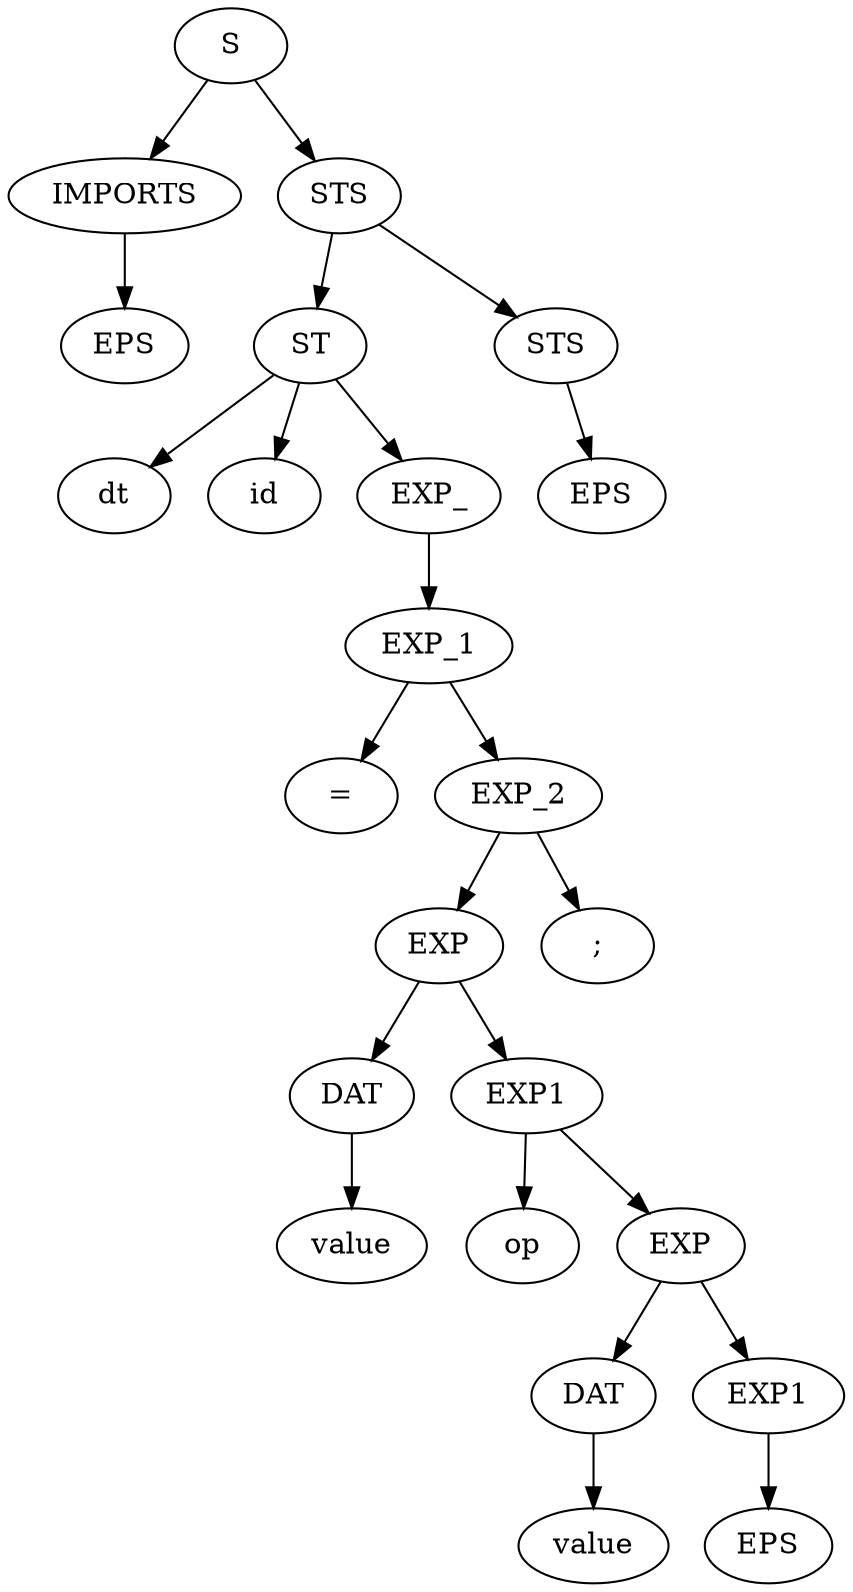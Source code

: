 digraph G {
"0x11f8a60";
"0x11f8a60"[label="S"];
"0x11f8a60" -> "0x11dc1a0";
"0x11dc1a0"[label="IMPORTS"];
"0x11f8a60" -> "0x11f5f90";
"0x11f5f90"[label="STS"];
"0x11dc1a0";
"0x11dc1a0"[label="IMPORTS"];
"0x11dc1a0" -> "0x11d0870";
"0x11d0870"[label="EPS"];
"0x11f5f90";
"0x11f5f90"[label="STS"];
"0x11f5f90" -> "0x11f1de0";
"0x11f1de0"[label="ST"];
"0x11f5f90" -> "0x11f5f10";
"0x11f5f10"[label="STS"];
"0x11f1de0";
"0x11f1de0"[label="ST"];
"0x11f1de0" -> "0x11f5ed0";
"0x11f5ed0"[label="dt"];
"0x11f1de0" -> "0x11f4960";
"0x11f4960"[label="id"];
"0x11f1de0" -> "0x11f0810";
"0x11f0810"[label="EXP_"];
"0x11f0810";
"0x11f0810"[label="EXP_"];
"0x11f0810" -> "0x11edca0";
"0x11edca0"[label="EXP_1"];
"0x11edca0";
"0x11edca0"[label="EXP_1"];
"0x11edca0" -> "0x11f07d0";
"0x11f07d0"[label="="];
"0x11edca0" -> "0xfd7dc0";
"0xfd7dc0"[label="EXP_2"];
"0xfd7dc0";
"0xfd7dc0"[label="EXP_2"];
"0xfd7dc0" -> "0xfd48d0";
"0xfd48d0"[label="EXP"];
"0xfd7dc0" -> "0x11ec710";
"0x11ec710"[label=";"];
"0xfd48d0";
"0xfd48d0"[label="EXP"];
"0xfd48d0" -> "0x11b04d0";
"0x11b04d0"[label="DAT"];
"0xfd48d0" -> "0xfd0bf0";
"0xfd0bf0"[label="EXP1"];
"0x11b04d0";
"0x11b04d0"[label="DAT"];
"0x11b04d0" -> "0x11b0620";
"0x11b0620"[label="value"];
"0xfd0bf0";
"0xfd0bf0"[label="EXP1"];
"0xfd0bf0" -> "0xfd4890";
"0xfd4890"[label="op"];
"0xfd0bf0" -> "0xfd27c0";
"0xfd27c0"[label="EXP"];
"0xfd27c0";
"0xfd27c0"[label="EXP"];
"0xfd27c0" -> "0xfcc290";
"0xfcc290"[label="DAT"];
"0xfd27c0" -> "0x11d4280";
"0x11d4280"[label="EXP1"];
"0xfcc290";
"0xfcc290"[label="DAT"];
"0xfcc290" -> "0x1007ce0";
"0x1007ce0"[label="value"];
"0x11d4280";
"0x11d4280"[label="EXP1"];
"0x11d4280" -> "0xfda840";
"0xfda840"[label="EPS"];
"0x11f5f10";
"0x11f5f10"[label="STS"];
"0x11f5f10" -> "0x11f5f50";
"0x11f5f50"[label="EPS"];
}
